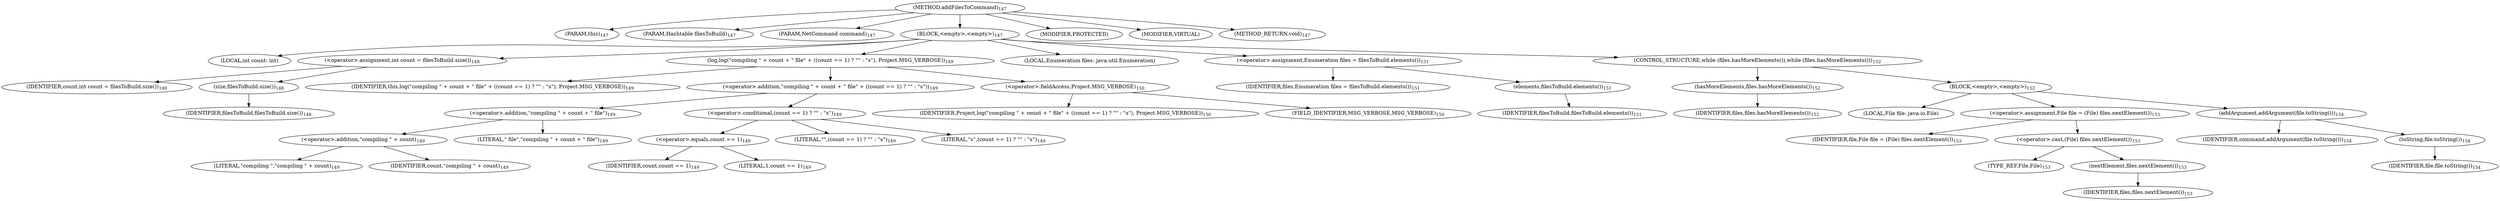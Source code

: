 digraph "addFilesToCommand" {  
"194" [label = <(METHOD,addFilesToCommand)<SUB>147</SUB>> ]
"18" [label = <(PARAM,this)<SUB>147</SUB>> ]
"195" [label = <(PARAM,Hashtable filesToBuild)<SUB>147</SUB>> ]
"196" [label = <(PARAM,NetCommand command)<SUB>147</SUB>> ]
"197" [label = <(BLOCK,&lt;empty&gt;,&lt;empty&gt;)<SUB>147</SUB>> ]
"198" [label = <(LOCAL,int count: int)> ]
"199" [label = <(&lt;operator&gt;.assignment,int count = filesToBuild.size())<SUB>148</SUB>> ]
"200" [label = <(IDENTIFIER,count,int count = filesToBuild.size())<SUB>148</SUB>> ]
"201" [label = <(size,filesToBuild.size())<SUB>148</SUB>> ]
"202" [label = <(IDENTIFIER,filesToBuild,filesToBuild.size())<SUB>148</SUB>> ]
"203" [label = <(log,log(&quot;compiling &quot; + count + &quot; file&quot; + ((count == 1) ? &quot;&quot; : &quot;s&quot;), Project.MSG_VERBOSE))<SUB>149</SUB>> ]
"17" [label = <(IDENTIFIER,this,log(&quot;compiling &quot; + count + &quot; file&quot; + ((count == 1) ? &quot;&quot; : &quot;s&quot;), Project.MSG_VERBOSE))<SUB>149</SUB>> ]
"204" [label = <(&lt;operator&gt;.addition,&quot;compiling &quot; + count + &quot; file&quot; + ((count == 1) ? &quot;&quot; : &quot;s&quot;))<SUB>149</SUB>> ]
"205" [label = <(&lt;operator&gt;.addition,&quot;compiling &quot; + count + &quot; file&quot;)<SUB>149</SUB>> ]
"206" [label = <(&lt;operator&gt;.addition,&quot;compiling &quot; + count)<SUB>149</SUB>> ]
"207" [label = <(LITERAL,&quot;compiling &quot;,&quot;compiling &quot; + count)<SUB>149</SUB>> ]
"208" [label = <(IDENTIFIER,count,&quot;compiling &quot; + count)<SUB>149</SUB>> ]
"209" [label = <(LITERAL,&quot; file&quot;,&quot;compiling &quot; + count + &quot; file&quot;)<SUB>149</SUB>> ]
"210" [label = <(&lt;operator&gt;.conditional,(count == 1) ? &quot;&quot; : &quot;s&quot;)<SUB>149</SUB>> ]
"211" [label = <(&lt;operator&gt;.equals,count == 1)<SUB>149</SUB>> ]
"212" [label = <(IDENTIFIER,count,count == 1)<SUB>149</SUB>> ]
"213" [label = <(LITERAL,1,count == 1)<SUB>149</SUB>> ]
"214" [label = <(LITERAL,&quot;&quot;,(count == 1) ? &quot;&quot; : &quot;s&quot;)<SUB>149</SUB>> ]
"215" [label = <(LITERAL,&quot;s&quot;,(count == 1) ? &quot;&quot; : &quot;s&quot;)<SUB>149</SUB>> ]
"216" [label = <(&lt;operator&gt;.fieldAccess,Project.MSG_VERBOSE)<SUB>150</SUB>> ]
"217" [label = <(IDENTIFIER,Project,log(&quot;compiling &quot; + count + &quot; file&quot; + ((count == 1) ? &quot;&quot; : &quot;s&quot;), Project.MSG_VERBOSE))<SUB>150</SUB>> ]
"218" [label = <(FIELD_IDENTIFIER,MSG_VERBOSE,MSG_VERBOSE)<SUB>150</SUB>> ]
"219" [label = <(LOCAL,Enumeration files: java.util.Enumeration)> ]
"220" [label = <(&lt;operator&gt;.assignment,Enumeration files = filesToBuild.elements())<SUB>151</SUB>> ]
"221" [label = <(IDENTIFIER,files,Enumeration files = filesToBuild.elements())<SUB>151</SUB>> ]
"222" [label = <(elements,filesToBuild.elements())<SUB>151</SUB>> ]
"223" [label = <(IDENTIFIER,filesToBuild,filesToBuild.elements())<SUB>151</SUB>> ]
"224" [label = <(CONTROL_STRUCTURE,while (files.hasMoreElements()),while (files.hasMoreElements()))<SUB>152</SUB>> ]
"225" [label = <(hasMoreElements,files.hasMoreElements())<SUB>152</SUB>> ]
"226" [label = <(IDENTIFIER,files,files.hasMoreElements())<SUB>152</SUB>> ]
"227" [label = <(BLOCK,&lt;empty&gt;,&lt;empty&gt;)<SUB>152</SUB>> ]
"228" [label = <(LOCAL,File file: java.io.File)> ]
"229" [label = <(&lt;operator&gt;.assignment,File file = (File) files.nextElement())<SUB>153</SUB>> ]
"230" [label = <(IDENTIFIER,file,File file = (File) files.nextElement())<SUB>153</SUB>> ]
"231" [label = <(&lt;operator&gt;.cast,(File) files.nextElement())<SUB>153</SUB>> ]
"232" [label = <(TYPE_REF,File,File)<SUB>153</SUB>> ]
"233" [label = <(nextElement,files.nextElement())<SUB>153</SUB>> ]
"234" [label = <(IDENTIFIER,files,files.nextElement())<SUB>153</SUB>> ]
"235" [label = <(addArgument,addArgument(file.toString()))<SUB>154</SUB>> ]
"236" [label = <(IDENTIFIER,command,addArgument(file.toString()))<SUB>154</SUB>> ]
"237" [label = <(toString,file.toString())<SUB>154</SUB>> ]
"238" [label = <(IDENTIFIER,file,file.toString())<SUB>154</SUB>> ]
"239" [label = <(MODIFIER,PROTECTED)> ]
"240" [label = <(MODIFIER,VIRTUAL)> ]
"241" [label = <(METHOD_RETURN,void)<SUB>147</SUB>> ]
  "194" -> "18" 
  "194" -> "195" 
  "194" -> "196" 
  "194" -> "197" 
  "194" -> "239" 
  "194" -> "240" 
  "194" -> "241" 
  "197" -> "198" 
  "197" -> "199" 
  "197" -> "203" 
  "197" -> "219" 
  "197" -> "220" 
  "197" -> "224" 
  "199" -> "200" 
  "199" -> "201" 
  "201" -> "202" 
  "203" -> "17" 
  "203" -> "204" 
  "203" -> "216" 
  "204" -> "205" 
  "204" -> "210" 
  "205" -> "206" 
  "205" -> "209" 
  "206" -> "207" 
  "206" -> "208" 
  "210" -> "211" 
  "210" -> "214" 
  "210" -> "215" 
  "211" -> "212" 
  "211" -> "213" 
  "216" -> "217" 
  "216" -> "218" 
  "220" -> "221" 
  "220" -> "222" 
  "222" -> "223" 
  "224" -> "225" 
  "224" -> "227" 
  "225" -> "226" 
  "227" -> "228" 
  "227" -> "229" 
  "227" -> "235" 
  "229" -> "230" 
  "229" -> "231" 
  "231" -> "232" 
  "231" -> "233" 
  "233" -> "234" 
  "235" -> "236" 
  "235" -> "237" 
  "237" -> "238" 
}
